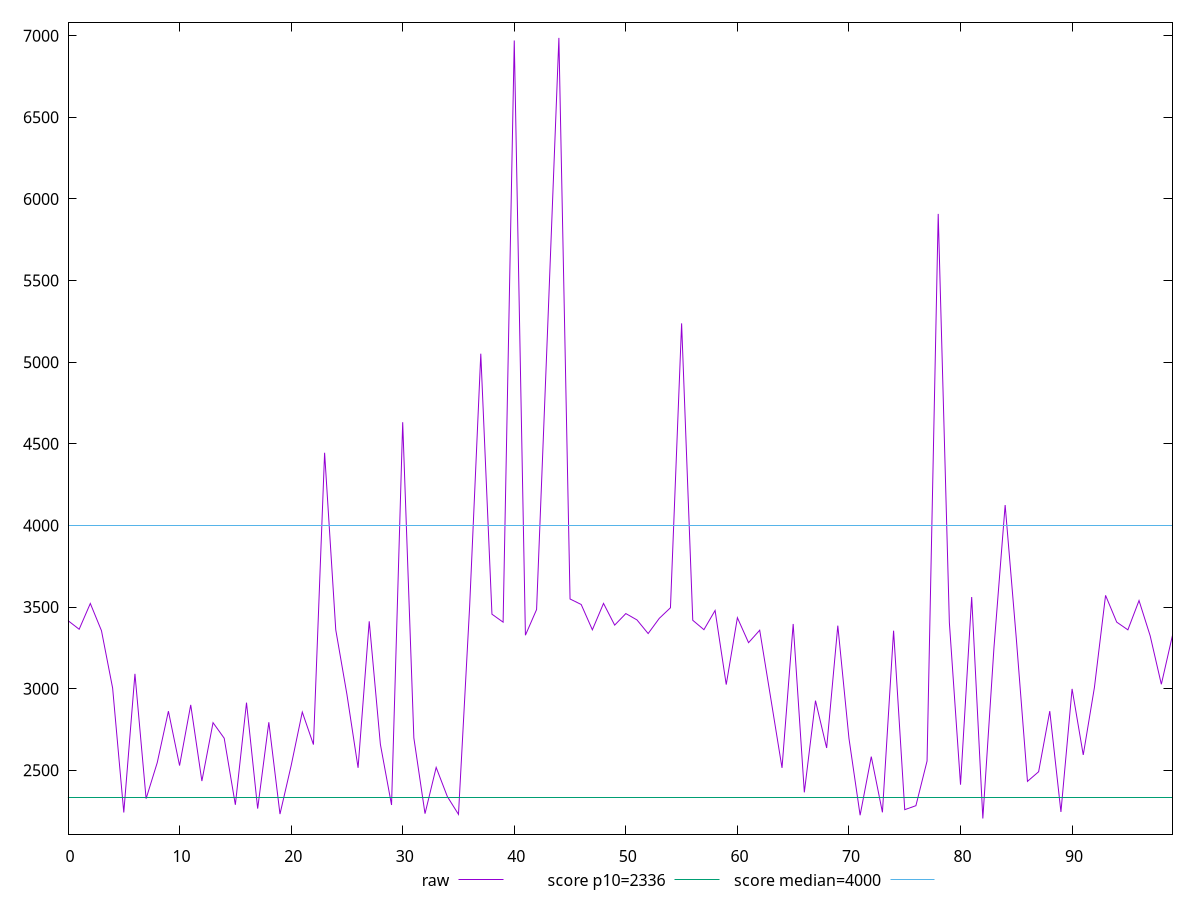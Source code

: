 reset

$raw <<EOF
0 3417.0575
1 3364.0125
2 3522.0465000000004
3 3355.2365
4 3003.5629999999996
5 2241.487
6 3090.7695000000003
7 2326.1575000000003
8 2547.0925
9 2862
10 2528.9115
11 2900.6645
12 2434.031
13 2791.7025000000003
14 2696.5755
15 2288.6355000000003
16 2914.1850000000004
17 2265.2985000000003
18 2794.2604999999994
19 2231.781
20 2528.165
21 2856.6375
22 2657.5885000000003
23 4445.1275
24 3360.5209999999997
25 2965.1305
26 2515.1769999999997
27 3412.7635
28 2659.045
29 2287.4669999999996
30 4632.282499999999
31 2698.2299999999996
32 2234.355
33 2517.553
34 2339.3864999999996
35 2230.0594999999994
36 3503.9
37 5052.0335
38 3456.2749999999996
39 3407.545
40 6971.029500000001
41 3327.4545
42 3484.7645000000007
43 5221.789000000001
44 6986.6535
45 3549.514
46 3515.693
47 3360.6359999999995
48 3522.4010000000007
49 3389.3269999999993
50 3460.1014999999998
51 3421.188
52 3337.69
53 3430.9324999999994
54 3495.683
55 5237.869
56 3418.983
57 3361.4635000000007
58 3478.952
59 3024.989
60 3434.749
61 3281.87
62 3358.0975
63 2937.379
64 2514.6589999999997
65 3396.3815000000004
66 2364.8469999999998
67 2926.681
68 2636.7999999999997
69 3386.0785
70 2695.9945
71 2224.6625
72 2583.792
73 2242.432
74 3355.043
75 2258.832
76 2283.1250000000005
77 2556.693
78 5908.641
79 3405.0689999999995
80 2411.7294999999995
81 3561.45
82 2204.571
83 3253.553
84 4124.911999999999
85 3306.943
86 2432.0350000000003
87 2491.1445
88 2862.4755000000005
89 2244.7245000000003
90 2998.6574999999993
91 2594.1585
92 3006.8014999999996
93 3571.5834999999997
94 3407.6935000000003
95 3360.445
96 3539.7765
97 3323.6499999999996
98 3026.868
99 3327.1890000000003
EOF

set key outside below
set xrange [0:99]
set yrange [2108.92935:7082.29515]
set trange [2108.92935:7082.29515]
set terminal svg size 640, 500 enhanced background rgb 'white'
set output "reprap/first-contentful-paint/samples/pages+cached+noexternal+nomedia+nocss+nojs/raw/values.svg"

plot $raw title "raw" with line, \
     2336 title "score p10=2336", \
     4000 title "score median=4000"

reset
